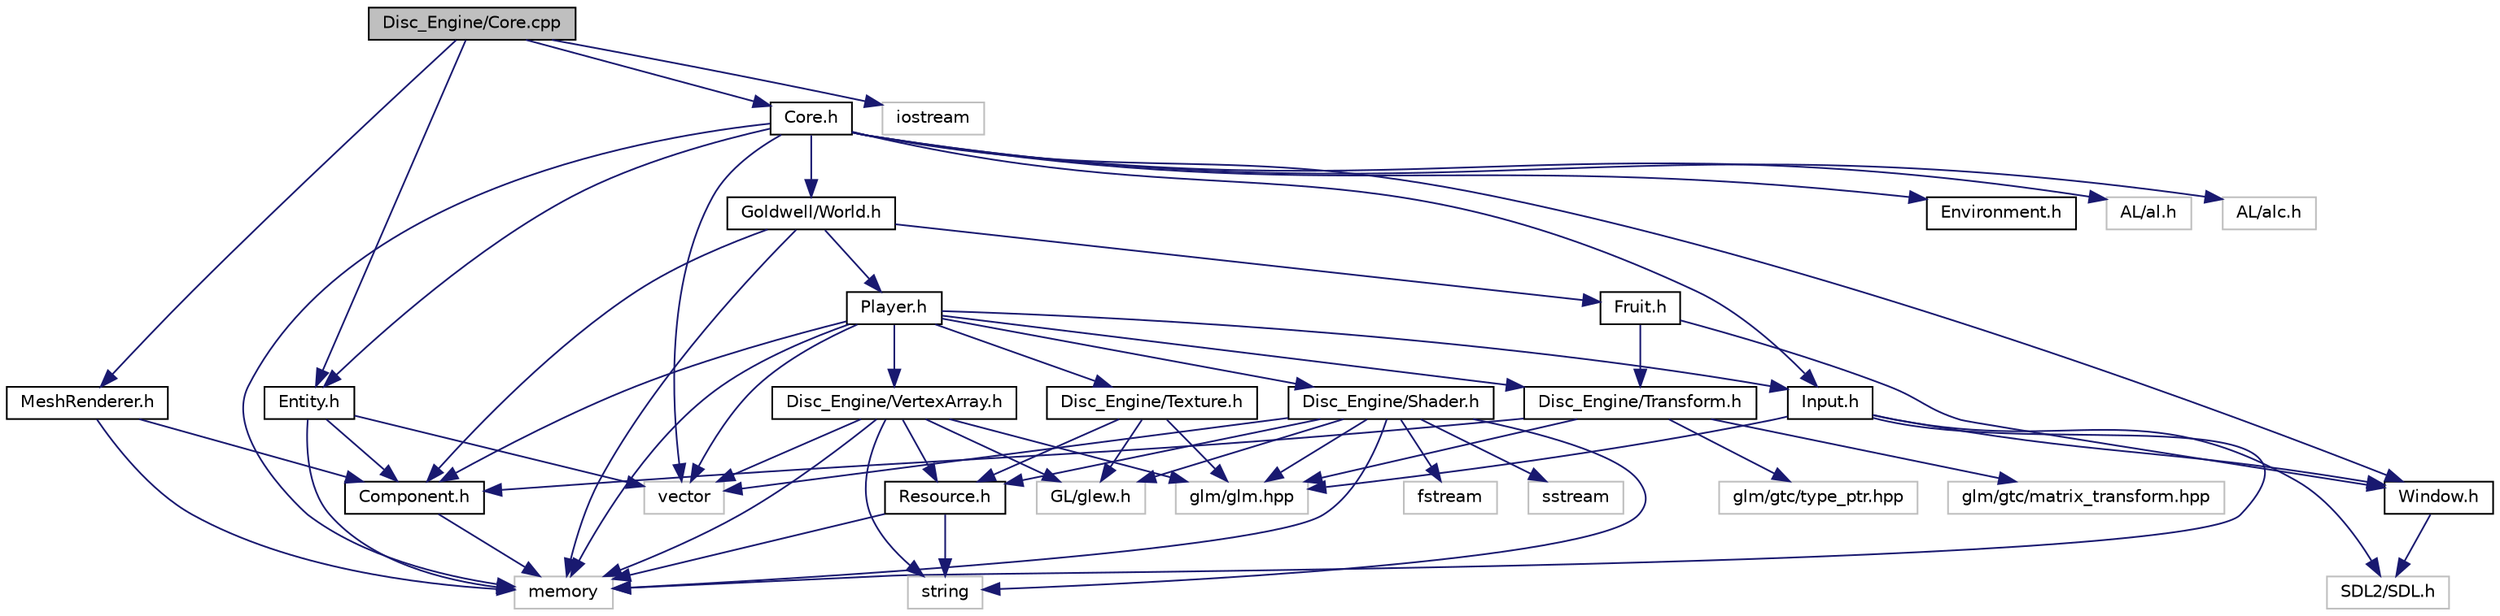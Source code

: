 digraph "Disc_Engine/Core.cpp"
{
  edge [fontname="Helvetica",fontsize="10",labelfontname="Helvetica",labelfontsize="10"];
  node [fontname="Helvetica",fontsize="10",shape=record];
  Node0 [label="Disc_Engine/Core.cpp",height=0.2,width=0.4,color="black", fillcolor="grey75", style="filled", fontcolor="black"];
  Node0 -> Node1 [color="midnightblue",fontsize="10",style="solid"];
  Node1 [label="Core.h",height=0.2,width=0.4,color="black", fillcolor="white", style="filled",URL="$_core_8h.html"];
  Node1 -> Node2 [color="midnightblue",fontsize="10",style="solid"];
  Node2 [label="AL/al.h",height=0.2,width=0.4,color="grey75", fillcolor="white", style="filled"];
  Node1 -> Node3 [color="midnightblue",fontsize="10",style="solid"];
  Node3 [label="AL/alc.h",height=0.2,width=0.4,color="grey75", fillcolor="white", style="filled"];
  Node1 -> Node4 [color="midnightblue",fontsize="10",style="solid"];
  Node4 [label="memory",height=0.2,width=0.4,color="grey75", fillcolor="white", style="filled"];
  Node1 -> Node5 [color="midnightblue",fontsize="10",style="solid"];
  Node5 [label="vector",height=0.2,width=0.4,color="grey75", fillcolor="white", style="filled"];
  Node1 -> Node6 [color="midnightblue",fontsize="10",style="solid"];
  Node6 [label="Entity.h",height=0.2,width=0.4,color="black", fillcolor="white", style="filled",URL="$_entity_8h.html"];
  Node6 -> Node7 [color="midnightblue",fontsize="10",style="solid"];
  Node7 [label="Component.h",height=0.2,width=0.4,color="black", fillcolor="white", style="filled",URL="$_component_8h.html"];
  Node7 -> Node4 [color="midnightblue",fontsize="10",style="solid"];
  Node6 -> Node4 [color="midnightblue",fontsize="10",style="solid"];
  Node6 -> Node5 [color="midnightblue",fontsize="10",style="solid"];
  Node1 -> Node8 [color="midnightblue",fontsize="10",style="solid"];
  Node8 [label="Environment.h",height=0.2,width=0.4,color="black", fillcolor="white", style="filled",URL="$_environment_8h.html"];
  Node1 -> Node9 [color="midnightblue",fontsize="10",style="solid"];
  Node9 [label="Input.h",height=0.2,width=0.4,color="black", fillcolor="white", style="filled",URL="$_input_8h.html"];
  Node9 -> Node10 [color="midnightblue",fontsize="10",style="solid"];
  Node10 [label="Window.h",height=0.2,width=0.4,color="black", fillcolor="white", style="filled",URL="$_window_8h.html"];
  Node10 -> Node11 [color="midnightblue",fontsize="10",style="solid"];
  Node11 [label="SDL2/SDL.h",height=0.2,width=0.4,color="grey75", fillcolor="white", style="filled"];
  Node9 -> Node11 [color="midnightblue",fontsize="10",style="solid"];
  Node9 -> Node4 [color="midnightblue",fontsize="10",style="solid"];
  Node9 -> Node12 [color="midnightblue",fontsize="10",style="solid"];
  Node12 [label="glm/glm.hpp",height=0.2,width=0.4,color="grey75", fillcolor="white", style="filled"];
  Node1 -> Node10 [color="midnightblue",fontsize="10",style="solid"];
  Node1 -> Node13 [color="midnightblue",fontsize="10",style="solid"];
  Node13 [label="Goldwell/World.h",height=0.2,width=0.4,color="black", fillcolor="white", style="filled",URL="$_world_8h.html"];
  Node13 -> Node7 [color="midnightblue",fontsize="10",style="solid"];
  Node13 -> Node14 [color="midnightblue",fontsize="10",style="solid"];
  Node14 [label="Player.h",height=0.2,width=0.4,color="black", fillcolor="white", style="filled",URL="$_player_8h.html"];
  Node14 -> Node15 [color="midnightblue",fontsize="10",style="solid"];
  Node15 [label="Disc_Engine/VertexArray.h",height=0.2,width=0.4,color="black", fillcolor="white", style="filled",URL="$_vertex_array_8h.html"];
  Node15 -> Node16 [color="midnightblue",fontsize="10",style="solid"];
  Node16 [label="Resource.h",height=0.2,width=0.4,color="black", fillcolor="white", style="filled",URL="$_resource_8h.html"];
  Node16 -> Node4 [color="midnightblue",fontsize="10",style="solid"];
  Node16 -> Node17 [color="midnightblue",fontsize="10",style="solid"];
  Node17 [label="string",height=0.2,width=0.4,color="grey75", fillcolor="white", style="filled"];
  Node15 -> Node18 [color="midnightblue",fontsize="10",style="solid"];
  Node18 [label="GL/glew.h",height=0.2,width=0.4,color="grey75", fillcolor="white", style="filled"];
  Node15 -> Node12 [color="midnightblue",fontsize="10",style="solid"];
  Node15 -> Node5 [color="midnightblue",fontsize="10",style="solid"];
  Node15 -> Node17 [color="midnightblue",fontsize="10",style="solid"];
  Node15 -> Node4 [color="midnightblue",fontsize="10",style="solid"];
  Node14 -> Node19 [color="midnightblue",fontsize="10",style="solid"];
  Node19 [label="Disc_Engine/Texture.h",height=0.2,width=0.4,color="black", fillcolor="white", style="filled",URL="$_texture_8h.html"];
  Node19 -> Node16 [color="midnightblue",fontsize="10",style="solid"];
  Node19 -> Node18 [color="midnightblue",fontsize="10",style="solid"];
  Node19 -> Node12 [color="midnightblue",fontsize="10",style="solid"];
  Node14 -> Node20 [color="midnightblue",fontsize="10",style="solid"];
  Node20 [label="Disc_Engine/Shader.h",height=0.2,width=0.4,color="black", fillcolor="white", style="filled",URL="$_shader_8h.html"];
  Node20 -> Node16 [color="midnightblue",fontsize="10",style="solid"];
  Node20 -> Node17 [color="midnightblue",fontsize="10",style="solid"];
  Node20 -> Node21 [color="midnightblue",fontsize="10",style="solid"];
  Node21 [label="fstream",height=0.2,width=0.4,color="grey75", fillcolor="white", style="filled"];
  Node20 -> Node22 [color="midnightblue",fontsize="10",style="solid"];
  Node22 [label="sstream",height=0.2,width=0.4,color="grey75", fillcolor="white", style="filled"];
  Node20 -> Node4 [color="midnightblue",fontsize="10",style="solid"];
  Node20 -> Node5 [color="midnightblue",fontsize="10",style="solid"];
  Node20 -> Node18 [color="midnightblue",fontsize="10",style="solid"];
  Node20 -> Node12 [color="midnightblue",fontsize="10",style="solid"];
  Node14 -> Node9 [color="midnightblue",fontsize="10",style="solid"];
  Node14 -> Node23 [color="midnightblue",fontsize="10",style="solid"];
  Node23 [label="Disc_Engine/Transform.h",height=0.2,width=0.4,color="black", fillcolor="white", style="filled",URL="$_transform_8h.html"];
  Node23 -> Node12 [color="midnightblue",fontsize="10",style="solid"];
  Node23 -> Node24 [color="midnightblue",fontsize="10",style="solid"];
  Node24 [label="glm/gtc/matrix_transform.hpp",height=0.2,width=0.4,color="grey75", fillcolor="white", style="filled"];
  Node23 -> Node25 [color="midnightblue",fontsize="10",style="solid"];
  Node25 [label="glm/gtc/type_ptr.hpp",height=0.2,width=0.4,color="grey75", fillcolor="white", style="filled"];
  Node23 -> Node7 [color="midnightblue",fontsize="10",style="solid"];
  Node14 -> Node7 [color="midnightblue",fontsize="10",style="solid"];
  Node14 -> Node5 [color="midnightblue",fontsize="10",style="solid"];
  Node14 -> Node4 [color="midnightblue",fontsize="10",style="solid"];
  Node13 -> Node26 [color="midnightblue",fontsize="10",style="solid"];
  Node26 [label="Fruit.h",height=0.2,width=0.4,color="black", fillcolor="white", style="filled",URL="$_fruit_8h.html"];
  Node26 -> Node23 [color="midnightblue",fontsize="10",style="solid"];
  Node26 -> Node10 [color="midnightblue",fontsize="10",style="solid"];
  Node13 -> Node4 [color="midnightblue",fontsize="10",style="solid"];
  Node0 -> Node6 [color="midnightblue",fontsize="10",style="solid"];
  Node0 -> Node27 [color="midnightblue",fontsize="10",style="solid"];
  Node27 [label="MeshRenderer.h",height=0.2,width=0.4,color="black", fillcolor="white", style="filled",URL="$_mesh_renderer_8h.html"];
  Node27 -> Node7 [color="midnightblue",fontsize="10",style="solid"];
  Node27 -> Node4 [color="midnightblue",fontsize="10",style="solid"];
  Node0 -> Node28 [color="midnightblue",fontsize="10",style="solid"];
  Node28 [label="iostream",height=0.2,width=0.4,color="grey75", fillcolor="white", style="filled"];
}
